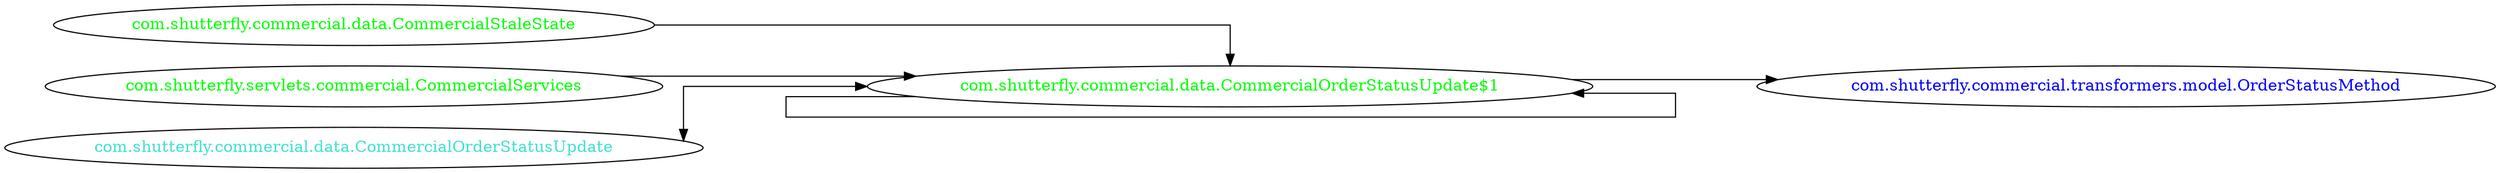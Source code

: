 digraph dependencyGraph {
 concentrate=true;
 ranksep="2.0";
 rankdir="LR"; 
 splines="ortho";
"com.shutterfly.commercial.data.CommercialOrderStatusUpdate$1" [fontcolor="red"];
"com.shutterfly.commercial.transformers.model.OrderStatusMethod" [ fontcolor="blue" ];
"com.shutterfly.commercial.data.CommercialOrderStatusUpdate$1"->"com.shutterfly.commercial.transformers.model.OrderStatusMethod";
"com.shutterfly.commercial.data.CommercialOrderStatusUpdate$1" [ fontcolor="green" ];
"com.shutterfly.commercial.data.CommercialOrderStatusUpdate$1"->"com.shutterfly.commercial.data.CommercialOrderStatusUpdate$1";
"com.shutterfly.commercial.data.CommercialStaleState" [ fontcolor="green" ];
"com.shutterfly.commercial.data.CommercialStaleState"->"com.shutterfly.commercial.data.CommercialOrderStatusUpdate$1";
"com.shutterfly.servlets.commercial.CommercialServices" [ fontcolor="green" ];
"com.shutterfly.servlets.commercial.CommercialServices"->"com.shutterfly.commercial.data.CommercialOrderStatusUpdate$1";
"com.shutterfly.commercial.data.CommercialOrderStatusUpdate" [ fontcolor="turquoise" ];
"com.shutterfly.commercial.data.CommercialOrderStatusUpdate"->"com.shutterfly.commercial.data.CommercialOrderStatusUpdate$1" [dir=both];
}